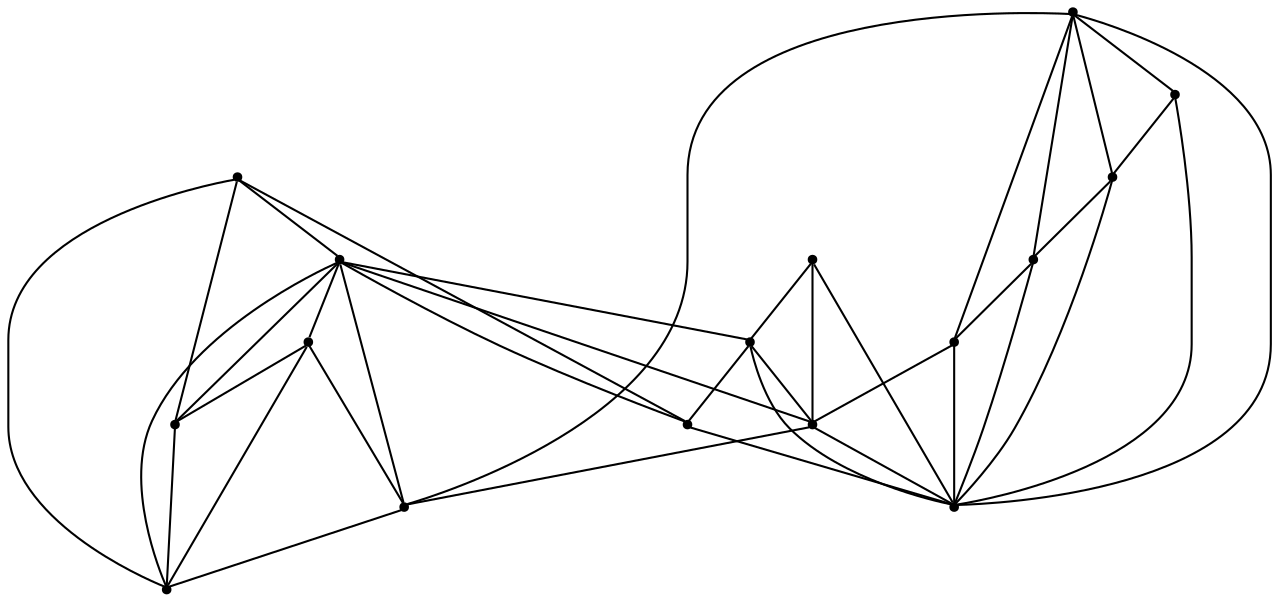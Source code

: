 graph {
  node [shape=point,comment="{\"directed\":false,\"doi\":\"10.1007/978-3-642-25878-7_36\",\"figure\":\"3 (3)\"}"]

  v0 [pos="1613.4442523901098,1033.4791510537877"]
  v1 [pos="1334.9726733552043,1125.777208162185"]
  v2 [pos="1363.6755129173116,1125.7772081621852"]
  v3 [pos="1391.4068372972479,1125.777208162185"]
  v4 [pos="1474.9048384394423,1125.777208162185"]
  v5 [pos="1537.8359624391455,1125.777208162185"]
  v6 [pos="1020.6382457696297,1180.344196578459"]
  v7 [pos="1056.7597376486146,1180.344196578459"]
  v8 [pos="1097.0471544591887,1180.344196578459"]
  v9 [pos="1140.1118492549222,1180.344196578459"]
  v10 [pos="1185.958101207677,1180.344196578459"]
  v11 [pos="1447.7824608955925,1180.344196578459"]
  v12 [pos="1542.6190903042075,1180.344196578459"]
  v13 [pos="1572.8523780691944,1234.9152705495758"]
  v14 [pos="1613.4442523901098,992.6477662232521"]
  v15 [pos="787.3248151257817,1234.9152705495758"]

  v7 -- v14 [id="-3",pos="1056.7597376486146,1180.344196578459 1613.4442523901098,992.6477662232521 1613.4442523901098,992.6477662232521 1613.4442523901098,992.6477662232521"]
  v15 -- v14 [id="-5",pos="787.3248151257817,1234.9152705495758 1613.4442523901098,992.6477662232521 1613.4442523901098,992.6477662232521 1613.4442523901098,992.6477662232521"]
  v6 -- v14 [id="-7",pos="1020.6382457696297,1180.344196578459 1613.4442523901098,992.6477662232521 1613.4442523901098,992.6477662232521 1613.4442523901098,992.6477662232521"]
  v15 -- v8 [id="-8",pos="787.3248151257817,1234.9152705495758 1097.0471544591887,1180.344196578459 1097.0471544591887,1180.344196578459 1097.0471544591887,1180.344196578459"]
  v15 -- v9 [id="-9",pos="787.3248151257817,1234.9152705495758 1140.1118492549222,1180.344196578459 1140.1118492549222,1180.344196578459 1140.1118492549222,1180.344196578459"]
  v15 -- v13 [id="-10",pos="787.3248151257817,1234.9152705495758 1572.8523780691944,1234.9152705495758 1572.8523780691944,1234.9152705495758 1572.8523780691944,1234.9152705495758"]
  v15 -- v7 [id="-11",pos="787.3248151257817,1234.9152705495758 1056.7597376486146,1180.344196578459 1056.7597376486146,1180.344196578459 1056.7597376486146,1180.344196578459"]
  v15 -- v6 [id="-12",pos="787.3248151257817,1234.9152705495758 1020.6382457696297,1180.344196578459 1020.6382457696297,1180.344196578459 1020.6382457696297,1180.344196578459"]
  v9 -- v10 [id="-14",pos="1140.1118492549222,1180.344196578459 1185.958101207677,1180.344196578459 1185.958101207677,1180.344196578459 1185.958101207677,1180.344196578459"]
  v8 -- v14 [id="-16",pos="1097.0471544591887,1180.344196578459 1613.4442523901098,992.6477662232521 1613.4442523901098,992.6477662232521 1613.4442523901098,992.6477662232521"]
  v9 -- v14 [id="-18",pos="1140.1118492549222,1180.344196578459 1613.4442523901098,992.6477662232521 1613.4442523901098,992.6477662232521 1613.4442523901098,992.6477662232521"]
  v10 -- v14 [id="-20",pos="1185.958101207677,1180.344196578459 1613.4442523901098,992.6477662232521 1613.4442523901098,992.6477662232521 1613.4442523901098,992.6477662232521"]
  v1 -- v14 [id="-22",pos="1334.9726733552043,1125.777208162185 1613.4442523901098,992.6477662232521 1613.4442523901098,992.6477662232521 1613.4442523901098,992.6477662232521"]
  v6 -- v7 [id="-23",pos="1020.6382457696297,1180.344196578459 1056.7597376486146,1180.344196578459 1056.7597376486146,1180.344196578459 1056.7597376486146,1180.344196578459"]
  v2 -- v14 [id="-25",pos="1363.6755129173116,1125.7772081621852 1613.4442523901098,992.6477662232521 1613.4442523901098,992.6477662232521 1613.4442523901098,992.6477662232521"]
  v7 -- v8 [id="-26",pos="1056.7597376486146,1180.344196578459 1097.0471544591887,1180.344196578459 1097.0471544591887,1180.344196578459 1097.0471544591887,1180.344196578459"]
  v8 -- v9 [id="-27",pos="1097.0471544591887,1180.344196578459 1140.1118492549222,1180.344196578459 1140.1118492549222,1180.344196578459 1140.1118492549222,1180.344196578459"]
  v3 -- v14 [id="-29",pos="1391.4068372972479,1125.777208162185 1613.4442523901098,992.6477662232521 1613.4442523901098,992.6477662232521 1613.4442523901098,992.6477662232521"]
  v10 -- v11 [id="-31",pos="1185.958101207677,1180.344196578459 1447.7824608955925,1180.344196578459 1447.7824608955925,1180.344196578459 1447.7824608955925,1180.344196578459"]
  v11 -- v12 [id="-32",pos="1447.7824608955925,1180.344196578459 1542.6190903042075,1180.344196578459 1542.6190903042075,1180.344196578459 1542.6190903042075,1180.344196578459"]
  v10 -- v13 [id="-33",pos="1185.958101207677,1180.344196578459 1572.8523780691944,1234.9152705495758 1572.8523780691944,1234.9152705495758 1572.8523780691944,1234.9152705495758"]
  v11 -- v0 [id="-37",pos="1447.7824608955925,1180.344196578459 1613.4442523901098,1033.4791510537877 1613.4442523901098,1033.4791510537877 1613.4442523901098,1033.4791510537877"]
  v1 -- v2 [id="-38",pos="1334.9726733552043,1125.777208162185 1363.6755129173116,1125.7772081621852 1363.6755129173116,1125.7772081621852 1363.6755129173116,1125.7772081621852"]
  v1 -- v10 [id="-39",pos="1334.9726733552043,1125.777208162185 1185.958101207677,1180.344196578459 1185.958101207677,1180.344196578459 1185.958101207677,1180.344196578459"]
  v2 -- v10 [id="-40",pos="1363.6755129173116,1125.7772081621852 1185.958101207677,1180.344196578459 1185.958101207677,1180.344196578459 1185.958101207677,1180.344196578459"]
  v2 -- v3 [id="-41",pos="1363.6755129173116,1125.7772081621852 1391.4068372972479,1125.777208162185 1391.4068372972479,1125.777208162185 1391.4068372972479,1125.777208162185"]
  v3 -- v11 [id="-42",pos="1391.4068372972479,1125.777208162185 1447.7824608955925,1180.344196578459 1447.7824608955925,1180.344196578459 1447.7824608955925,1180.344196578459"]
  v3 -- v4 [id="-43",pos="1391.4068372972479,1125.777208162185 1474.9048384394423,1125.777208162185 1474.9048384394423,1125.777208162185 1474.9048384394423,1125.777208162185"]
  v5 -- v0 [id="-45",pos="1537.8359624391455,1125.777208162185 1613.4442523901098,1033.4791510537877 1613.4442523901098,1033.4791510537877 1613.4442523901098,1033.4791510537877"]
  v11 -- v2 [id="-46",pos="1447.7824608955925,1180.344196578459 1363.6755129173116,1125.7772081621852 1363.6755129173116,1125.7772081621852 1363.6755129173116,1125.7772081621852"]
  v11 -- v13 [id="-47",pos="1447.7824608955925,1180.344196578459 1572.8523780691944,1234.9152705495758 1572.8523780691944,1234.9152705495758 1572.8523780691944,1234.9152705495758"]
  v4 -- v11 [id="-48",pos="1474.9048384394423,1125.777208162185 1447.7824608955925,1180.344196578459 1447.7824608955925,1180.344196578459 1447.7824608955925,1180.344196578459"]
  v12 -- v0 [id="-50",pos="1542.6190903042075,1180.344196578459 1613.4442523901098,1033.4791510537877 1613.4442523901098,1033.4791510537877 1613.4442523901098,1033.4791510537877"]
  v5 -- v11 [id="-51",pos="1537.8359624391455,1125.777208162185 1447.7824608955925,1180.344196578459 1447.7824608955925,1180.344196578459 1447.7824608955925,1180.344196578459"]
  v12 -- v13 [id="-52",pos="1542.6190903042075,1180.344196578459 1572.8523780691944,1234.9152705495758 1572.8523780691944,1234.9152705495758 1572.8523780691944,1234.9152705495758"]
  v12 -- v5 [id="-53",pos="1542.6190903042075,1180.344196578459 1537.8359624391455,1125.777208162185 1537.8359624391455,1125.777208162185 1537.8359624391455,1125.777208162185"]
  v13 -- v0 [id="-55",pos="1572.8523780691944,1234.9152705495758 1613.4442523901098,1033.4791510537877 1613.4442523901098,1033.4791510537877 1613.4442523901098,1033.4791510537877"]
  v5 -- v4 [id="-67",pos="1537.8359624391455,1125.777208162185 1474.9048384394423,1125.777208162185 1474.9048384394423,1125.777208162185 1474.9048384394423,1125.777208162185"]
  v4 -- v0 [id="-72",pos="1474.9048384394423,1125.777208162185 1613.4442523901098,1033.4791510537877 1613.4442523901098,1033.4791510537877 1613.4442523901098,1033.4791510537877"]
}